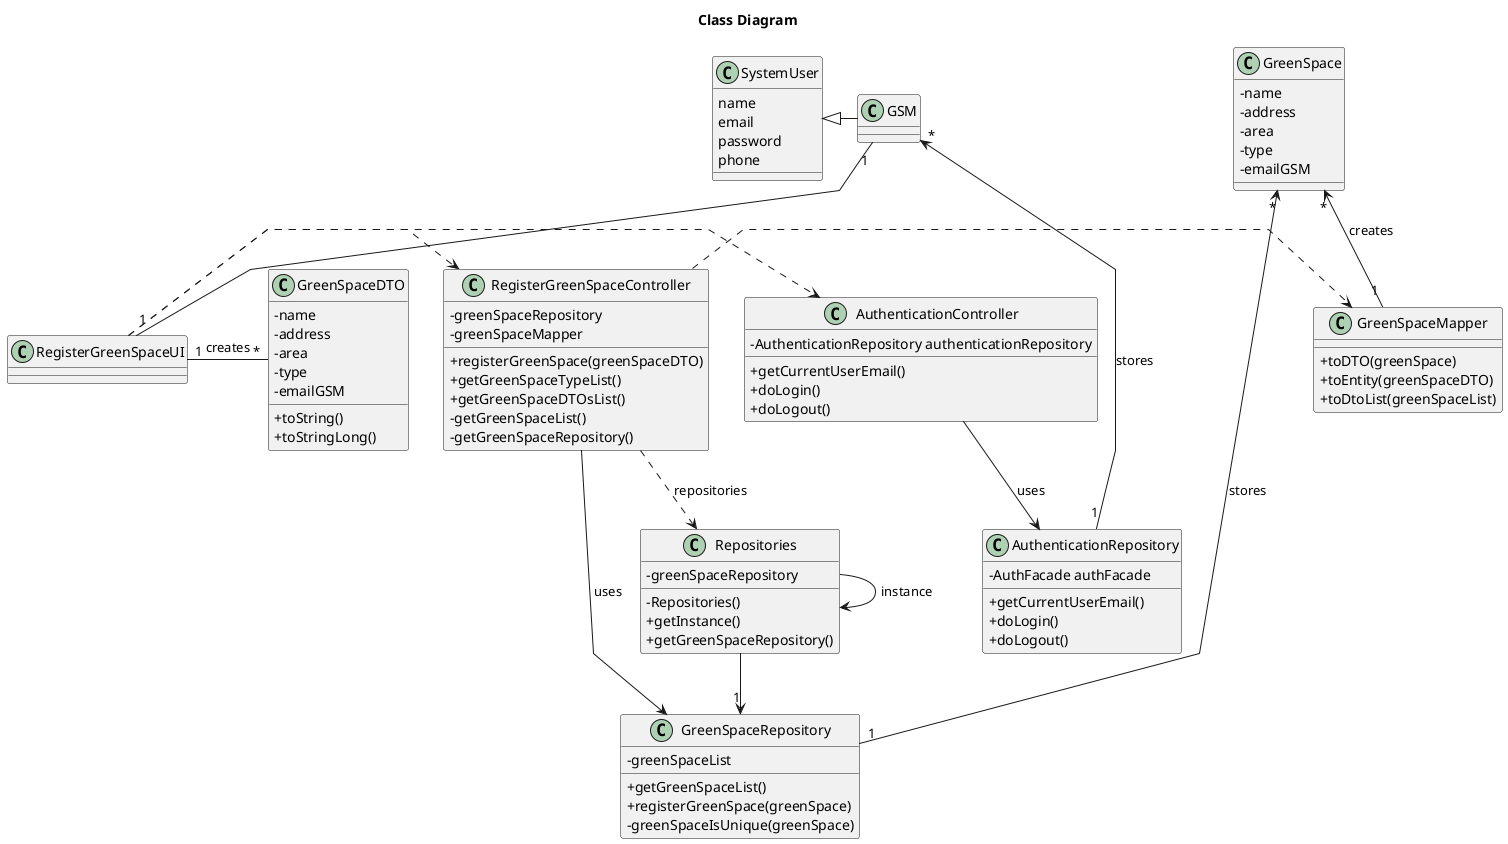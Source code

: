 @startuml
skinparam classAttributeIconSize 0
skinparam packageStyle rectangle
skinparam shadowing false
skinparam linetype polyline

title Class Diagram

class GreenSpace{
    -name
    -address
    -area
    -type
    -emailGSM
}



class SystemUser {
    name
    email
    password
    phone
}


class GreenSpaceRepository {
    - greenSpaceList
    + getGreenSpaceList()
    + registerGreenSpace(greenSpace)
    - greenSpaceIsUnique(greenSpace)
}


class Repositories {
    - greenSpaceRepository

    - Repositories()
    + getInstance()
    + getGreenSpaceRepository()
}

class GreenSpaceMapper {
    + toDTO(greenSpace)
    + toEntity(greenSpaceDTO)
    + toDtoList(greenSpaceList)
}


class RegisterGreenSpaceController {
    -greenSpaceRepository
    -greenSpaceMapper
    + registerGreenSpace(greenSpaceDTO)
    + getGreenSpaceTypeList()
    + getGreenSpaceDTOsList()
    - getGreenSpaceList()
    - getGreenSpaceRepository()

}

class RegisterGreenSpaceUI {

}

class AuthenticationController{
- AuthenticationRepository authenticationRepository
+ getCurrentUserEmail()
+ doLogin()
+ doLogout()
}

class AuthenticationRepository{
- AuthFacade authFacade
+ getCurrentUserEmail()
+ doLogin()
+ doLogout()
}

class GreenSpaceDTO{
-name
-address
-area
-type
-emailGSM
+toString()
+toStringLong()
}

RegisterGreenSpaceUI .> RegisterGreenSpaceController
RegisterGreenSpaceUI .> AuthenticationController
RegisterGreenSpaceUI "1" - "*" GreenSpaceDTO : creates
RegisterGreenSpaceController ..> Repositories : repositories
Repositories --> "1" GreenSpaceRepository
Repositories -> Repositories : instance
RegisterGreenSpaceController .> GreenSpaceMapper
RegisterGreenSpaceController --> GreenSpaceRepository : uses
AuthenticationController --> AuthenticationRepository : uses

SystemUser <|- GSM

GSM "1" -- "1" RegisterGreenSpaceUI
GreenSpace "*" <-- "1" GreenSpaceRepository : stores
GSM "*" <-- "1" AuthenticationRepository : stores
GreenSpace "*" <-- "1" GreenSpaceMapper : creates

@enduml
